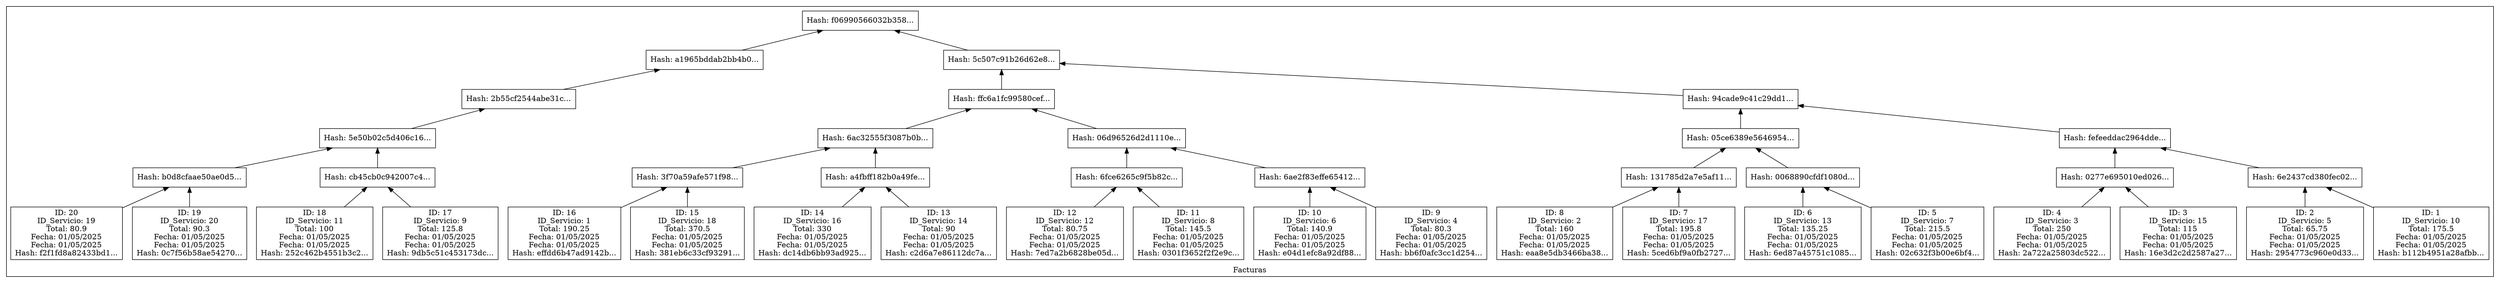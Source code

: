 digraph MerkleTree {
    node [shape=record];
    rankdir=BT;
    subgraph cluster_0 {
        label = "Facturas";
        node0 [label="Hash: f06990566032b358..."];
        node1 [label="Hash: 5c507c91b26d62e8..."];
        node2 [label="Hash: 94cade9c41c29dd1..."];
        node3 [label="Hash: fefeeddac2964dde..."];
        node4 [label="Hash: 6e2437cd380fec02..."];
        node5 [label="ID: 1\nID_Servicio: 10\nTotal: 175.5\nFecha: 01/05/2025\nFecha: 01/05/2025\nHash: b112b4951a28afbb..."];
        node6 [label="ID: 2\nID_Servicio: 5\nTotal: 65.75\nFecha: 01/05/2025\nFecha: 01/05/2025\nHash: 2954773c960e0d33..."];
        node7 [label="Hash: 0277e695010ed026..."];
        node8 [label="ID: 3\nID_Servicio: 15\nTotal: 115\nFecha: 01/05/2025\nFecha: 01/05/2025\nHash: 16e3d2c2d2587a27..."];
        node9 [label="ID: 4\nID_Servicio: 3\nTotal: 250\nFecha: 01/05/2025\nFecha: 01/05/2025\nHash: 2a722a25803dc522..."];
        node10 [label="Hash: 05ce6389e5646954..."];
        node11 [label="Hash: 0068890cfdf1080d..."];
        node12 [label="ID: 5\nID_Servicio: 7\nTotal: 215.5\nFecha: 01/05/2025\nFecha: 01/05/2025\nHash: 02c632f3b00e6bf4..."];
        node13 [label="ID: 6\nID_Servicio: 13\nTotal: 135.25\nFecha: 01/05/2025\nFecha: 01/05/2025\nHash: 6ed87a45751c1085..."];
        node14 [label="Hash: 131785d2a7e5af11..."];
        node15 [label="ID: 7\nID_Servicio: 17\nTotal: 195.8\nFecha: 01/05/2025\nFecha: 01/05/2025\nHash: 5ced6bf9a0fb2727..."];
        node16 [label="ID: 8\nID_Servicio: 2\nTotal: 160\nFecha: 01/05/2025\nFecha: 01/05/2025\nHash: eaa8e5db3466ba38..."];
        node17 [label="Hash: ffc6a1fc99580cef..."];
        node18 [label="Hash: 06d96526d2d1110e..."];
        node19 [label="Hash: 6ae2f83effe65412..."];
        node20 [label="ID: 9\nID_Servicio: 4\nTotal: 80.3\nFecha: 01/05/2025\nFecha: 01/05/2025\nHash: bb6f0afc3cc1d254..."];
        node21 [label="ID: 10\nID_Servicio: 6\nTotal: 140.9\nFecha: 01/05/2025\nFecha: 01/05/2025\nHash: e04d1efc8a92df88..."];
        node22 [label="Hash: 6fce6265c9f5b82c..."];
        node23 [label="ID: 11\nID_Servicio: 8\nTotal: 145.5\nFecha: 01/05/2025\nFecha: 01/05/2025\nHash: 0301f3652f2f2e9c..."];
        node24 [label="ID: 12\nID_Servicio: 12\nTotal: 80.75\nFecha: 01/05/2025\nFecha: 01/05/2025\nHash: 7ed7a2b6828be05d..."];
        node25 [label="Hash: 6ac32555f3087b0b..."];
        node26 [label="Hash: a4fbff182b0a49fe..."];
        node27 [label="ID: 13\nID_Servicio: 14\nTotal: 90\nFecha: 01/05/2025\nFecha: 01/05/2025\nHash: c2d6a7e86112dc7a..."];
        node28 [label="ID: 14\nID_Servicio: 16\nTotal: 330\nFecha: 01/05/2025\nFecha: 01/05/2025\nHash: dc14db6bb93ad925..."];
        node29 [label="Hash: 3f70a59afe571f98..."];
        node30 [label="ID: 15\nID_Servicio: 18\nTotal: 370.5\nFecha: 01/05/2025\nFecha: 01/05/2025\nHash: 381eb6c33cf93291..."];
        node31 [label="ID: 16\nID_Servicio: 1\nTotal: 190.25\nFecha: 01/05/2025\nFecha: 01/05/2025\nHash: effdd6b47ad9142b..."];
        node32 [label="Hash: a1965bddab2bb4b0..."];
        node33 [label="Hash: 2b55cf2544abe31c..."];
        node34 [label="Hash: 5e50b02c5d406c16..."];
        node35 [label="Hash: cb45cb0c942007c4..."];
        node36 [label="ID: 17\nID_Servicio: 9\nTotal: 125.8\nFecha: 01/05/2025\nFecha: 01/05/2025\nHash: 9db5c51c453173dc..."];
        node37 [label="ID: 18\nID_Servicio: 11\nTotal: 100\nFecha: 01/05/2025\nFecha: 01/05/2025\nHash: 252c462b4551b3c2..."];
        node38 [label="Hash: b0d8cfaae50ae0d5..."];
        node39 [label="ID: 19\nID_Servicio: 20\nTotal: 90.3\nFecha: 01/05/2025\nFecha: 01/05/2025\nHash: 0c7f56b58ae54270..."];
        node40 [label="ID: 20\nID_Servicio: 19\nTotal: 80.9\nFecha: 01/05/2025\nFecha: 01/05/2025\nHash: f2f1fd8a82433bd1..."];
        node1 -> node0;
        node32 -> node0;
        node2 -> node1;
        node17 -> node1;
        node3 -> node2;
        node10 -> node2;
        node4 -> node3;
        node7 -> node3;
        node5 -> node4;
        node6 -> node4;
        node8 -> node7;
        node9 -> node7;
        node11 -> node10;
        node14 -> node10;
        node12 -> node11;
        node13 -> node11;
        node15 -> node14;
        node16 -> node14;
        node18 -> node17;
        node25 -> node17;
        node19 -> node18;
        node22 -> node18;
        node20 -> node19;
        node21 -> node19;
        node23 -> node22;
        node24 -> node22;
        node26 -> node25;
        node29 -> node25;
        node27 -> node26;
        node28 -> node26;
        node30 -> node29;
        node31 -> node29;
        node33 -> node32;
        node34 -> node33;
        node35 -> node34;
        node38 -> node34;
        node36 -> node35;
        node37 -> node35;
        node39 -> node38;
        node40 -> node38;
    }
}
